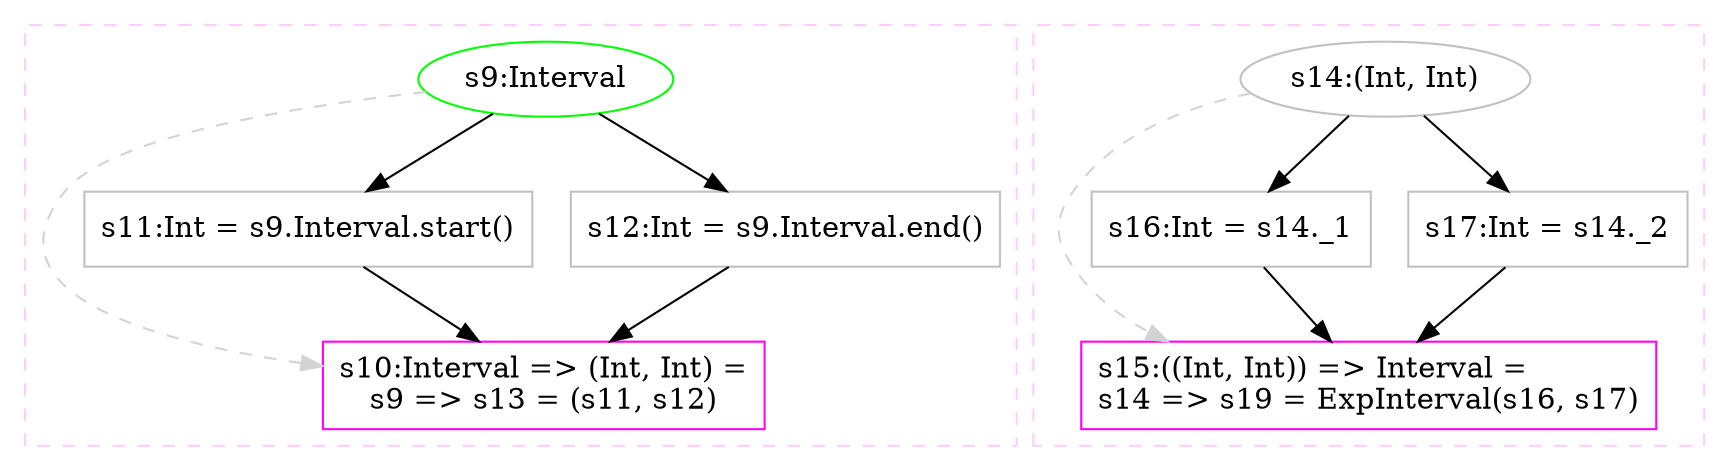 digraph "graph_s10_s15_8460192609728641010.dot" {
	graph [concentrate=true];
	node [label="\N"];
	graph [bb="0,0,673,218"];
	subgraph cluster_s10 {
		graph [style=dashed,
			color="#FFCCFF",
			bb="8,8,390,210"];
		{
			graph [rank=source,
				bb=""];
			s9 [label="s9:Interval", color=green, pos="210,184", width="1.4491", height="0.5"];
		}
		{
			graph [rank=sink,
				bb=""];
			s10 [label="s10:Interval => (Int, Int) =\ls9 => s13 = (s11, s12)", color=magenta, shape=box, tooltip="s10:Interval => (Int, Int)", pos="209,37", width="2.2811", height="0.57778"];
		}
		s11 [label="s11:Int = s9.Interval.start()", color=gray, shape=box, tooltip="s11:Int", pos="119,112", width="2.2894", height="0.5"];
		s12 [label="s12:Int = s9.Interval.end()", color=gray, shape=box, tooltip="s12:Int", pos="301,112", width="2.2521", height="0.5"];
		s9 -> s10 [style=dashed, color=lightgray, weight=0, pos="e,126.67,50.039 163.28,175.94 114.68,167.53 43.393,151.81 27,130 -3.5242,89.381 57.37,65.391 116.78,52.151"];
		s11 -> s10 [style=solid, pos="e,184.64,57.755 140.33,93.7 151.14,84.93 164.5,74.093 176.56,64.316"];
		s12 -> s10 [style=solid, pos="e,233.9,57.755 279.2,93.7 268.04,84.846 254.22,73.885 241.81,64.034"];
		s9 -> s11 [style=solid, pos="e,141.16,130.04 189.35,167.12 177.56,158.05 162.57,146.51 149.45,136.42"];
		s9 -> s12 [style=solid, pos="e,278.84,130.04 230.65,167.12 242.44,158.05 257.43,146.51 270.55,136.42"];
	}
	subgraph cluster_s15 {
		graph [style=dashed,
			color="#FFCCFF",
			bb="398,8,665,210"];
		{
			graph [rank=source,
				bb=""];
			s14 [label="s14:(Int, Int)", color=gray, pos="538,184", width="1.6507", height="0.5"];
		}
		{
			graph [rank=sink,
				bb=""];
			s15 [label="s15:((Int, Int)) => Interval =\ls14 => s19 = ExpInterval(s16, s17)", color=magenta, shape=box, tooltip="s15:((Int, Int)) => Interval", pos="531,37", width="2.9575", height="0.57778"];
		}
		s16 [label="s16:Int = s14._1", color=gray, shape=box, tooltip="s16:Int", pos="479,112", width="1.4773", height="0.5"];
		s17 [label="s17:Int = s14._2", color=gray, shape=box, tooltip="s17:Int", pos="604,112", width="1.4773", height="0.5"];
		s14 -> s17 [style=solid, pos="e,587.55,130.45 553.64,166.41 561.7,157.86 571.7,147.26 580.65,137.77"];
		s14 -> s15 [style=dashed, color=lightgray, weight=0, pos="e,460.81,57.704 487.39,174.33 461.67,167.09 432.62,153.9 417,130 408.25,116.61 408.54,107.58 417,94 425.32,80.643 437.86,70.381 \
451.62,62.526"];
		s16 -> s15 [style=solid, pos="e,516.93,57.755 491.32,93.7 497.21,85.436 504.4,75.337 511.04,66.018"];
		s17 -> s15 [style=solid, pos="e,550.75,57.755 586.7,93.7 578.1,85.099 567.51,74.509 557.88,64.881"];
		s14 -> s16 [style=solid, pos="e,493.71,130.45 524.02,166.41 516.95,158.03 508.23,147.68 500.35,138.33"];
	}
}
